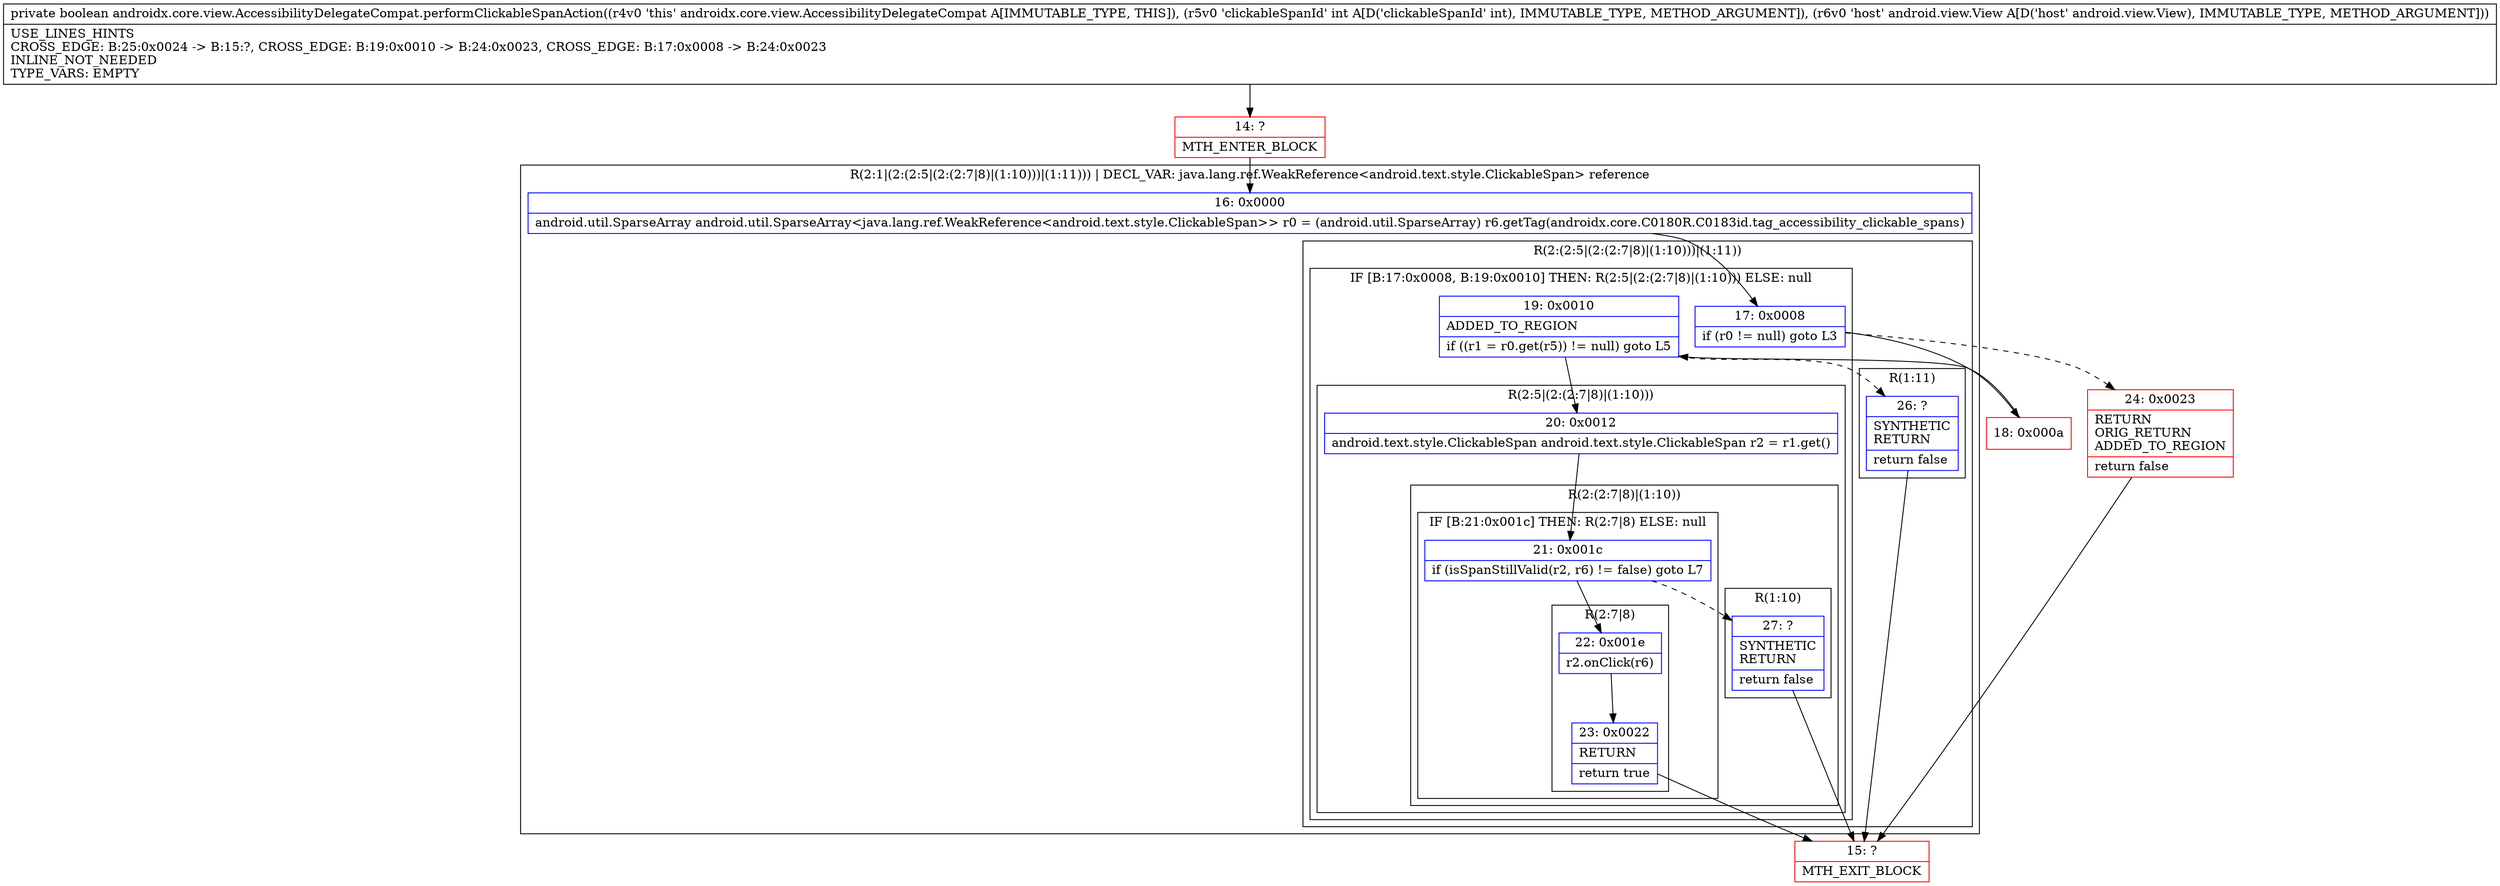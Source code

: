 digraph "CFG forandroidx.core.view.AccessibilityDelegateCompat.performClickableSpanAction(ILandroid\/view\/View;)Z" {
subgraph cluster_Region_513552031 {
label = "R(2:1|(2:(2:5|(2:(2:7|8)|(1:10)))|(1:11))) | DECL_VAR: java.lang.ref.WeakReference\<android.text.style.ClickableSpan\> reference\l";
node [shape=record,color=blue];
Node_16 [shape=record,label="{16\:\ 0x0000|android.util.SparseArray android.util.SparseArray\<java.lang.ref.WeakReference\<android.text.style.ClickableSpan\>\> r0 = (android.util.SparseArray) r6.getTag(androidx.core.C0180R.C0183id.tag_accessibility_clickable_spans)\l}"];
subgraph cluster_Region_1724632543 {
label = "R(2:(2:5|(2:(2:7|8)|(1:10)))|(1:11))";
node [shape=record,color=blue];
subgraph cluster_IfRegion_1325778643 {
label = "IF [B:17:0x0008, B:19:0x0010] THEN: R(2:5|(2:(2:7|8)|(1:10))) ELSE: null";
node [shape=record,color=blue];
Node_17 [shape=record,label="{17\:\ 0x0008|if (r0 != null) goto L3\l}"];
Node_19 [shape=record,label="{19\:\ 0x0010|ADDED_TO_REGION\l|if ((r1 = r0.get(r5)) != null) goto L5\l}"];
subgraph cluster_Region_56424561 {
label = "R(2:5|(2:(2:7|8)|(1:10)))";
node [shape=record,color=blue];
Node_20 [shape=record,label="{20\:\ 0x0012|android.text.style.ClickableSpan android.text.style.ClickableSpan r2 = r1.get()\l}"];
subgraph cluster_Region_507089003 {
label = "R(2:(2:7|8)|(1:10))";
node [shape=record,color=blue];
subgraph cluster_IfRegion_2038762969 {
label = "IF [B:21:0x001c] THEN: R(2:7|8) ELSE: null";
node [shape=record,color=blue];
Node_21 [shape=record,label="{21\:\ 0x001c|if (isSpanStillValid(r2, r6) != false) goto L7\l}"];
subgraph cluster_Region_101854368 {
label = "R(2:7|8)";
node [shape=record,color=blue];
Node_22 [shape=record,label="{22\:\ 0x001e|r2.onClick(r6)\l}"];
Node_23 [shape=record,label="{23\:\ 0x0022|RETURN\l|return true\l}"];
}
}
subgraph cluster_Region_803038406 {
label = "R(1:10)";
node [shape=record,color=blue];
Node_27 [shape=record,label="{27\:\ ?|SYNTHETIC\lRETURN\l|return false\l}"];
}
}
}
}
subgraph cluster_Region_1984821530 {
label = "R(1:11)";
node [shape=record,color=blue];
Node_26 [shape=record,label="{26\:\ ?|SYNTHETIC\lRETURN\l|return false\l}"];
}
}
}
Node_14 [shape=record,color=red,label="{14\:\ ?|MTH_ENTER_BLOCK\l}"];
Node_18 [shape=record,color=red,label="{18\:\ 0x000a}"];
Node_15 [shape=record,color=red,label="{15\:\ ?|MTH_EXIT_BLOCK\l}"];
Node_24 [shape=record,color=red,label="{24\:\ 0x0023|RETURN\lORIG_RETURN\lADDED_TO_REGION\l|return false\l}"];
MethodNode[shape=record,label="{private boolean androidx.core.view.AccessibilityDelegateCompat.performClickableSpanAction((r4v0 'this' androidx.core.view.AccessibilityDelegateCompat A[IMMUTABLE_TYPE, THIS]), (r5v0 'clickableSpanId' int A[D('clickableSpanId' int), IMMUTABLE_TYPE, METHOD_ARGUMENT]), (r6v0 'host' android.view.View A[D('host' android.view.View), IMMUTABLE_TYPE, METHOD_ARGUMENT]))  | USE_LINES_HINTS\lCROSS_EDGE: B:25:0x0024 \-\> B:15:?, CROSS_EDGE: B:19:0x0010 \-\> B:24:0x0023, CROSS_EDGE: B:17:0x0008 \-\> B:24:0x0023\lINLINE_NOT_NEEDED\lTYPE_VARS: EMPTY\l}"];
MethodNode -> Node_14;Node_16 -> Node_17;
Node_17 -> Node_18;
Node_17 -> Node_24[style=dashed];
Node_19 -> Node_20;
Node_19 -> Node_26[style=dashed];
Node_20 -> Node_21;
Node_21 -> Node_22;
Node_21 -> Node_27[style=dashed];
Node_22 -> Node_23;
Node_23 -> Node_15;
Node_27 -> Node_15;
Node_26 -> Node_15;
Node_14 -> Node_16;
Node_18 -> Node_19;
Node_24 -> Node_15;
}

